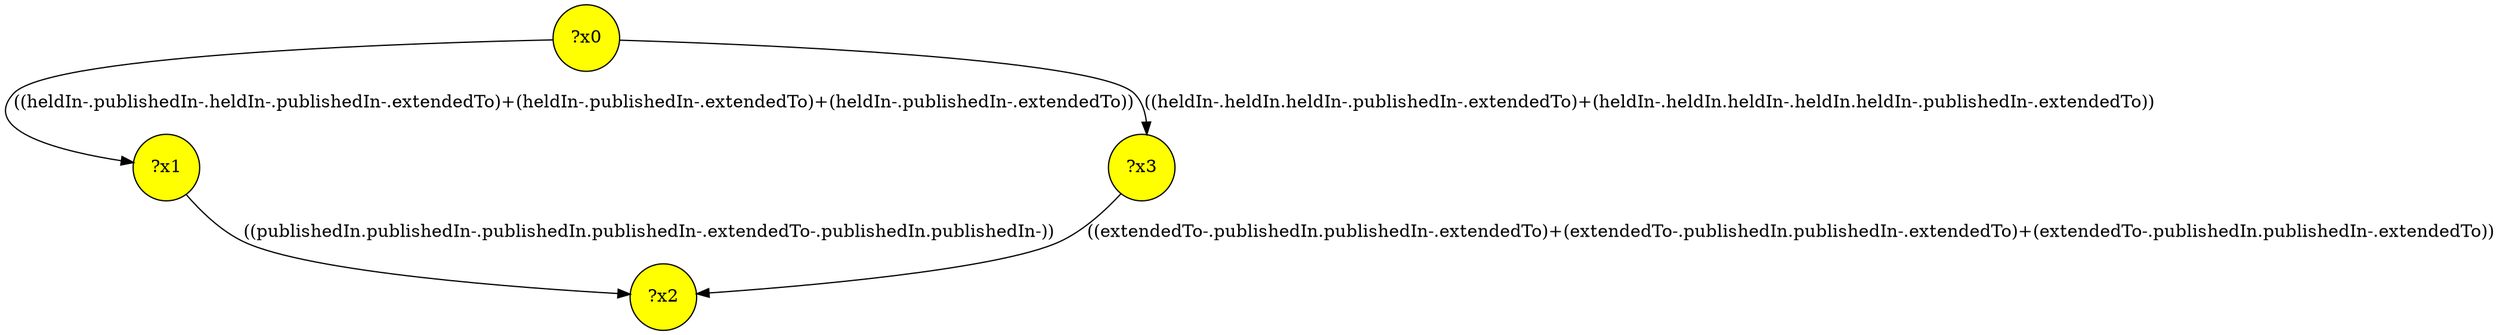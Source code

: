 digraph g {
	x1 [fillcolor="yellow", style="filled," shape=circle, label="?x1"];
	x2 [fillcolor="yellow", style="filled," shape=circle, label="?x2"];
	x3 [fillcolor="yellow", style="filled," shape=circle, label="?x3"];
	x0 [fillcolor="yellow", style="filled," shape=circle, label="?x0"];
	x0 -> x1 [label="((heldIn-.publishedIn-.heldIn-.publishedIn-.extendedTo)+(heldIn-.publishedIn-.extendedTo)+(heldIn-.publishedIn-.extendedTo))"];
	x1 -> x2 [label="((publishedIn.publishedIn-.publishedIn.publishedIn-.extendedTo-.publishedIn.publishedIn-))"];
	x0 -> x3 [label="((heldIn-.heldIn.heldIn-.publishedIn-.extendedTo)+(heldIn-.heldIn.heldIn-.heldIn.heldIn-.publishedIn-.extendedTo))"];
	x3 -> x2 [label="((extendedTo-.publishedIn.publishedIn-.extendedTo)+(extendedTo-.publishedIn.publishedIn-.extendedTo)+(extendedTo-.publishedIn.publishedIn-.extendedTo))"];
}
